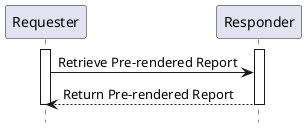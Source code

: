 @startuml

hide footbox

participant "Requester" as Reader
participant "Responder" as Repo

activate Reader
activate Repo
Reader->Repo: Retrieve Pre-rendered Report
Repo-->Reader: Return Pre-rendered Report
deactivate Repo
deactivate Reader

@enduml